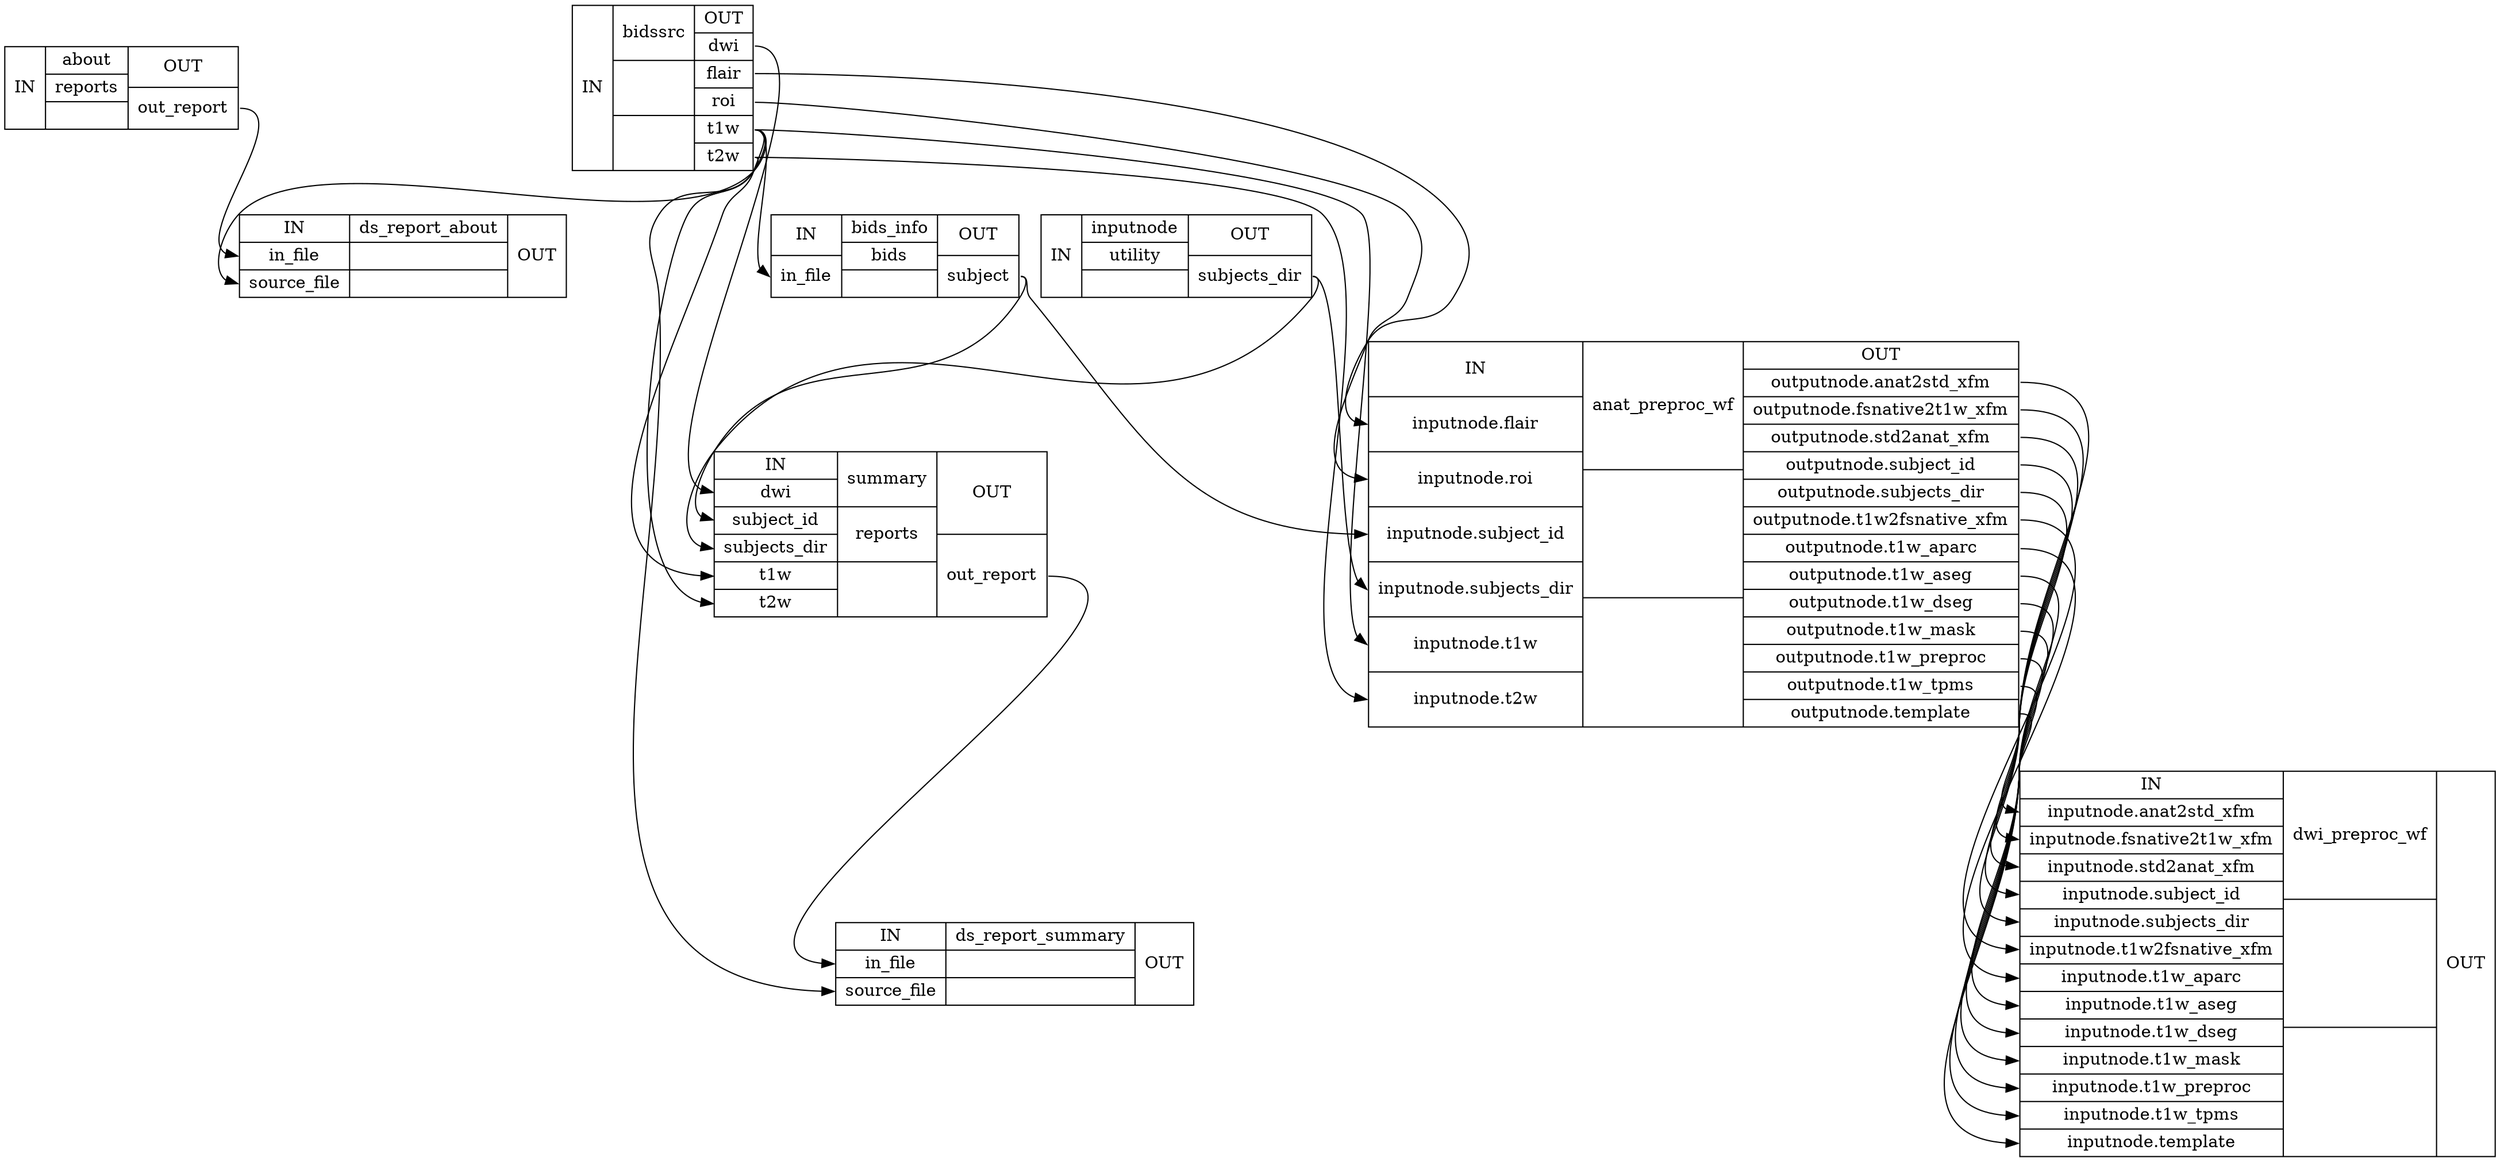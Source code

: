 digraph structs {
node [shape=record];
single_subject_THP0005_wfabout [label="{IN}|{ about | reports |  }|{OUT|<outoutreport> out_report}"];
single_subject_THP0005_wfbidssrc [label="{IN}|{ bidssrc |  |  }|{OUT|<outdwi> dwi|<outflair> flair|<outroi> roi|<outt1w> t1w|<outt2w> t2w}"];
single_subject_THP0005_wfds_report_about [label="{IN|<ininfile> in_file|<insourcefile> source_file}|{ ds_report_about |  |  }|{OUT}"];
single_subject_THP0005_wfbids_info [label="{IN|<ininfile> in_file}|{ bids_info | bids |  }|{OUT|<outsubject> subject}"];
single_subject_THP0005_wfinputnode [label="{IN}|{ inputnode | utility |  }|{OUT|<outsubjectsdir> subjects_dir}"];
single_subject_THP0005_wfsummary [label="{IN|<indwi> dwi|<insubjectid> subject_id|<insubjectsdir> subjects_dir|<int1w> t1w|<int2w> t2w}|{ summary | reports |  }|{OUT|<outoutreport> out_report}"];
single_subject_THP0005_wfds_report_summary [label="{IN|<ininfile> in_file|<insourcefile> source_file}|{ ds_report_summary |  |  }|{OUT}"];
single_subject_THP0005_wfanat_preproc_wf [label="{IN|<ininputnodeflair> inputnode.flair|<ininputnoderoi> inputnode.roi|<ininputnodesubjectid> inputnode.subject_id|<ininputnodesubjectsdir> inputnode.subjects_dir|<ininputnodet1w> inputnode.t1w|<ininputnodet2w> inputnode.t2w}|{ anat_preproc_wf |  |  }|{OUT|<outoutputnodeanat2stdxfm> outputnode.anat2std_xfm|<outoutputnodefsnative2t1wxfm> outputnode.fsnative2t1w_xfm|<outoutputnodestd2anatxfm> outputnode.std2anat_xfm|<outoutputnodesubjectid> outputnode.subject_id|<outoutputnodesubjectsdir> outputnode.subjects_dir|<outoutputnodet1w2fsnativexfm> outputnode.t1w2fsnative_xfm|<outoutputnodet1waparc> outputnode.t1w_aparc|<outoutputnodet1waseg> outputnode.t1w_aseg|<outoutputnodet1wdseg> outputnode.t1w_dseg|<outoutputnodet1wmask> outputnode.t1w_mask|<outoutputnodet1wpreproc> outputnode.t1w_preproc|<outoutputnodet1wtpms> outputnode.t1w_tpms|<outoutputnodetemplate> outputnode.template}"];
single_subject_THP0005_wfdwi_preproc_wf [label="{IN|<ininputnodeanat2stdxfm> inputnode.anat2std_xfm|<ininputnodefsnative2t1wxfm> inputnode.fsnative2t1w_xfm|<ininputnodestd2anatxfm> inputnode.std2anat_xfm|<ininputnodesubjectid> inputnode.subject_id|<ininputnodesubjectsdir> inputnode.subjects_dir|<ininputnodet1w2fsnativexfm> inputnode.t1w2fsnative_xfm|<ininputnodet1waparc> inputnode.t1w_aparc|<ininputnodet1waseg> inputnode.t1w_aseg|<ininputnodet1wdseg> inputnode.t1w_dseg|<ininputnodet1wmask> inputnode.t1w_mask|<ininputnodet1wpreproc> inputnode.t1w_preproc|<ininputnodet1wtpms> inputnode.t1w_tpms|<ininputnodetemplate> inputnode.template}|{ dwi_preproc_wf |  |  }|{OUT}"];
single_subject_THP0005_wfabout:outoutreport:e -> single_subject_THP0005_wfds_report_about:ininfile:w;
single_subject_THP0005_wfanat_preproc_wf:outoutputnodeanat2stdxfm:e -> single_subject_THP0005_wfdwi_preproc_wf:ininputnodeanat2stdxfm:w;
single_subject_THP0005_wfanat_preproc_wf:outoutputnodefsnative2t1wxfm:e -> single_subject_THP0005_wfdwi_preproc_wf:ininputnodefsnative2t1wxfm:w;
single_subject_THP0005_wfanat_preproc_wf:outoutputnodestd2anatxfm:e -> single_subject_THP0005_wfdwi_preproc_wf:ininputnodestd2anatxfm:w;
single_subject_THP0005_wfanat_preproc_wf:outoutputnodesubjectid:e -> single_subject_THP0005_wfdwi_preproc_wf:ininputnodesubjectid:w;
single_subject_THP0005_wfanat_preproc_wf:outoutputnodesubjectsdir:e -> single_subject_THP0005_wfdwi_preproc_wf:ininputnodesubjectsdir:w;
single_subject_THP0005_wfanat_preproc_wf:outoutputnodet1w2fsnativexfm:e -> single_subject_THP0005_wfdwi_preproc_wf:ininputnodet1w2fsnativexfm:w;
single_subject_THP0005_wfanat_preproc_wf:outoutputnodet1waparc:e -> single_subject_THP0005_wfdwi_preproc_wf:ininputnodet1waparc:w;
single_subject_THP0005_wfanat_preproc_wf:outoutputnodet1waseg:e -> single_subject_THP0005_wfdwi_preproc_wf:ininputnodet1waseg:w;
single_subject_THP0005_wfanat_preproc_wf:outoutputnodet1wdseg:e -> single_subject_THP0005_wfdwi_preproc_wf:ininputnodet1wdseg:w;
single_subject_THP0005_wfanat_preproc_wf:outoutputnodet1wmask:e -> single_subject_THP0005_wfdwi_preproc_wf:ininputnodet1wmask:w;
single_subject_THP0005_wfanat_preproc_wf:outoutputnodet1wpreproc:e -> single_subject_THP0005_wfdwi_preproc_wf:ininputnodet1wpreproc:w;
single_subject_THP0005_wfanat_preproc_wf:outoutputnodet1wtpms:e -> single_subject_THP0005_wfdwi_preproc_wf:ininputnodet1wtpms:w;
single_subject_THP0005_wfanat_preproc_wf:outoutputnodetemplate:e -> single_subject_THP0005_wfdwi_preproc_wf:ininputnodetemplate:w;
single_subject_THP0005_wfbids_info:outsubject:e -> single_subject_THP0005_wfanat_preproc_wf:ininputnodesubjectid:w;
single_subject_THP0005_wfbids_info:outsubject:e -> single_subject_THP0005_wfsummary:insubjectid:w;
single_subject_THP0005_wfbidssrc:outdwi:e -> single_subject_THP0005_wfsummary:indwi:w;
single_subject_THP0005_wfbidssrc:outflair:e -> single_subject_THP0005_wfanat_preproc_wf:ininputnodeflair:w;
single_subject_THP0005_wfbidssrc:outroi:e -> single_subject_THP0005_wfanat_preproc_wf:ininputnoderoi:w;
single_subject_THP0005_wfbidssrc:outt1w:e -> single_subject_THP0005_wfanat_preproc_wf:ininputnodet1w:w;
single_subject_THP0005_wfbidssrc:outt1w:e -> single_subject_THP0005_wfbids_info:ininfile:w;
single_subject_THP0005_wfbidssrc:outt1w:e -> single_subject_THP0005_wfds_report_about:insourcefile:w;
single_subject_THP0005_wfbidssrc:outt1w:e -> single_subject_THP0005_wfds_report_summary:insourcefile:w;
single_subject_THP0005_wfbidssrc:outt1w:e -> single_subject_THP0005_wfsummary:int1w:w;
single_subject_THP0005_wfbidssrc:outt2w:e -> single_subject_THP0005_wfanat_preproc_wf:ininputnodet2w:w;
single_subject_THP0005_wfbidssrc:outt2w:e -> single_subject_THP0005_wfsummary:int2w:w;
single_subject_THP0005_wfinputnode:outsubjectsdir:e -> single_subject_THP0005_wfanat_preproc_wf:ininputnodesubjectsdir:w;
single_subject_THP0005_wfinputnode:outsubjectsdir:e -> single_subject_THP0005_wfsummary:insubjectsdir:w;
single_subject_THP0005_wfsummary:outoutreport:e -> single_subject_THP0005_wfds_report_summary:ininfile:w;
}